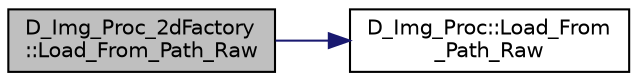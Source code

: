 digraph "D_Img_Proc_2dFactory::Load_From_Path_Raw"
{
 // LATEX_PDF_SIZE
  edge [fontname="Helvetica",fontsize="10",labelfontname="Helvetica",labelfontsize="10"];
  node [fontname="Helvetica",fontsize="10",shape=record];
  rankdir="LR";
  Node1 [label="D_Img_Proc_2dFactory\l::Load_From_Path_Raw",height=0.2,width=0.4,color="black", fillcolor="grey75", style="filled", fontcolor="black",tooltip=" "];
  Node1 -> Node2 [color="midnightblue",fontsize="10",style="solid",fontname="Helvetica"];
  Node2 [label="D_Img_Proc::Load_From\l_Path_Raw",height=0.2,width=0.4,color="black", fillcolor="white", style="filled",URL="$class_d___img___proc.html#a7601b16371535164b9860bb190a23967",tooltip=" "];
}
